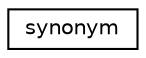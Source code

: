 digraph "Graphical Class Hierarchy"
{
  edge [fontname="Helvetica",fontsize="10",labelfontname="Helvetica",labelfontsize="10"];
  node [fontname="Helvetica",fontsize="10",shape=record];
  rankdir="LR";
  Node1 [label="synonym",height=0.2,width=0.4,color="black", fillcolor="white", style="filled",URL="$structsynonym.html"];
}

